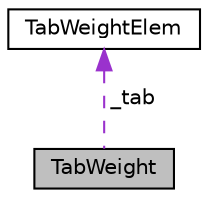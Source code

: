 digraph "TabWeight"
{
  edge [fontname="Helvetica",fontsize="10",labelfontname="Helvetica",labelfontsize="10"];
  node [fontname="Helvetica",fontsize="10",shape=record];
  Node1 [label="TabWeight",height=0.2,width=0.4,color="black", fillcolor="grey75", style="filled" fontcolor="black"];
  Node2 -> Node1 [dir="back",color="darkorchid3",fontsize="10",style="dashed",label=" _tab" ,fontname="Helvetica"];
  Node2 [label="TabWeightElem",height=0.2,width=0.4,color="black", fillcolor="white", style="filled",URL="$structTabWeightElem.html"];
}
